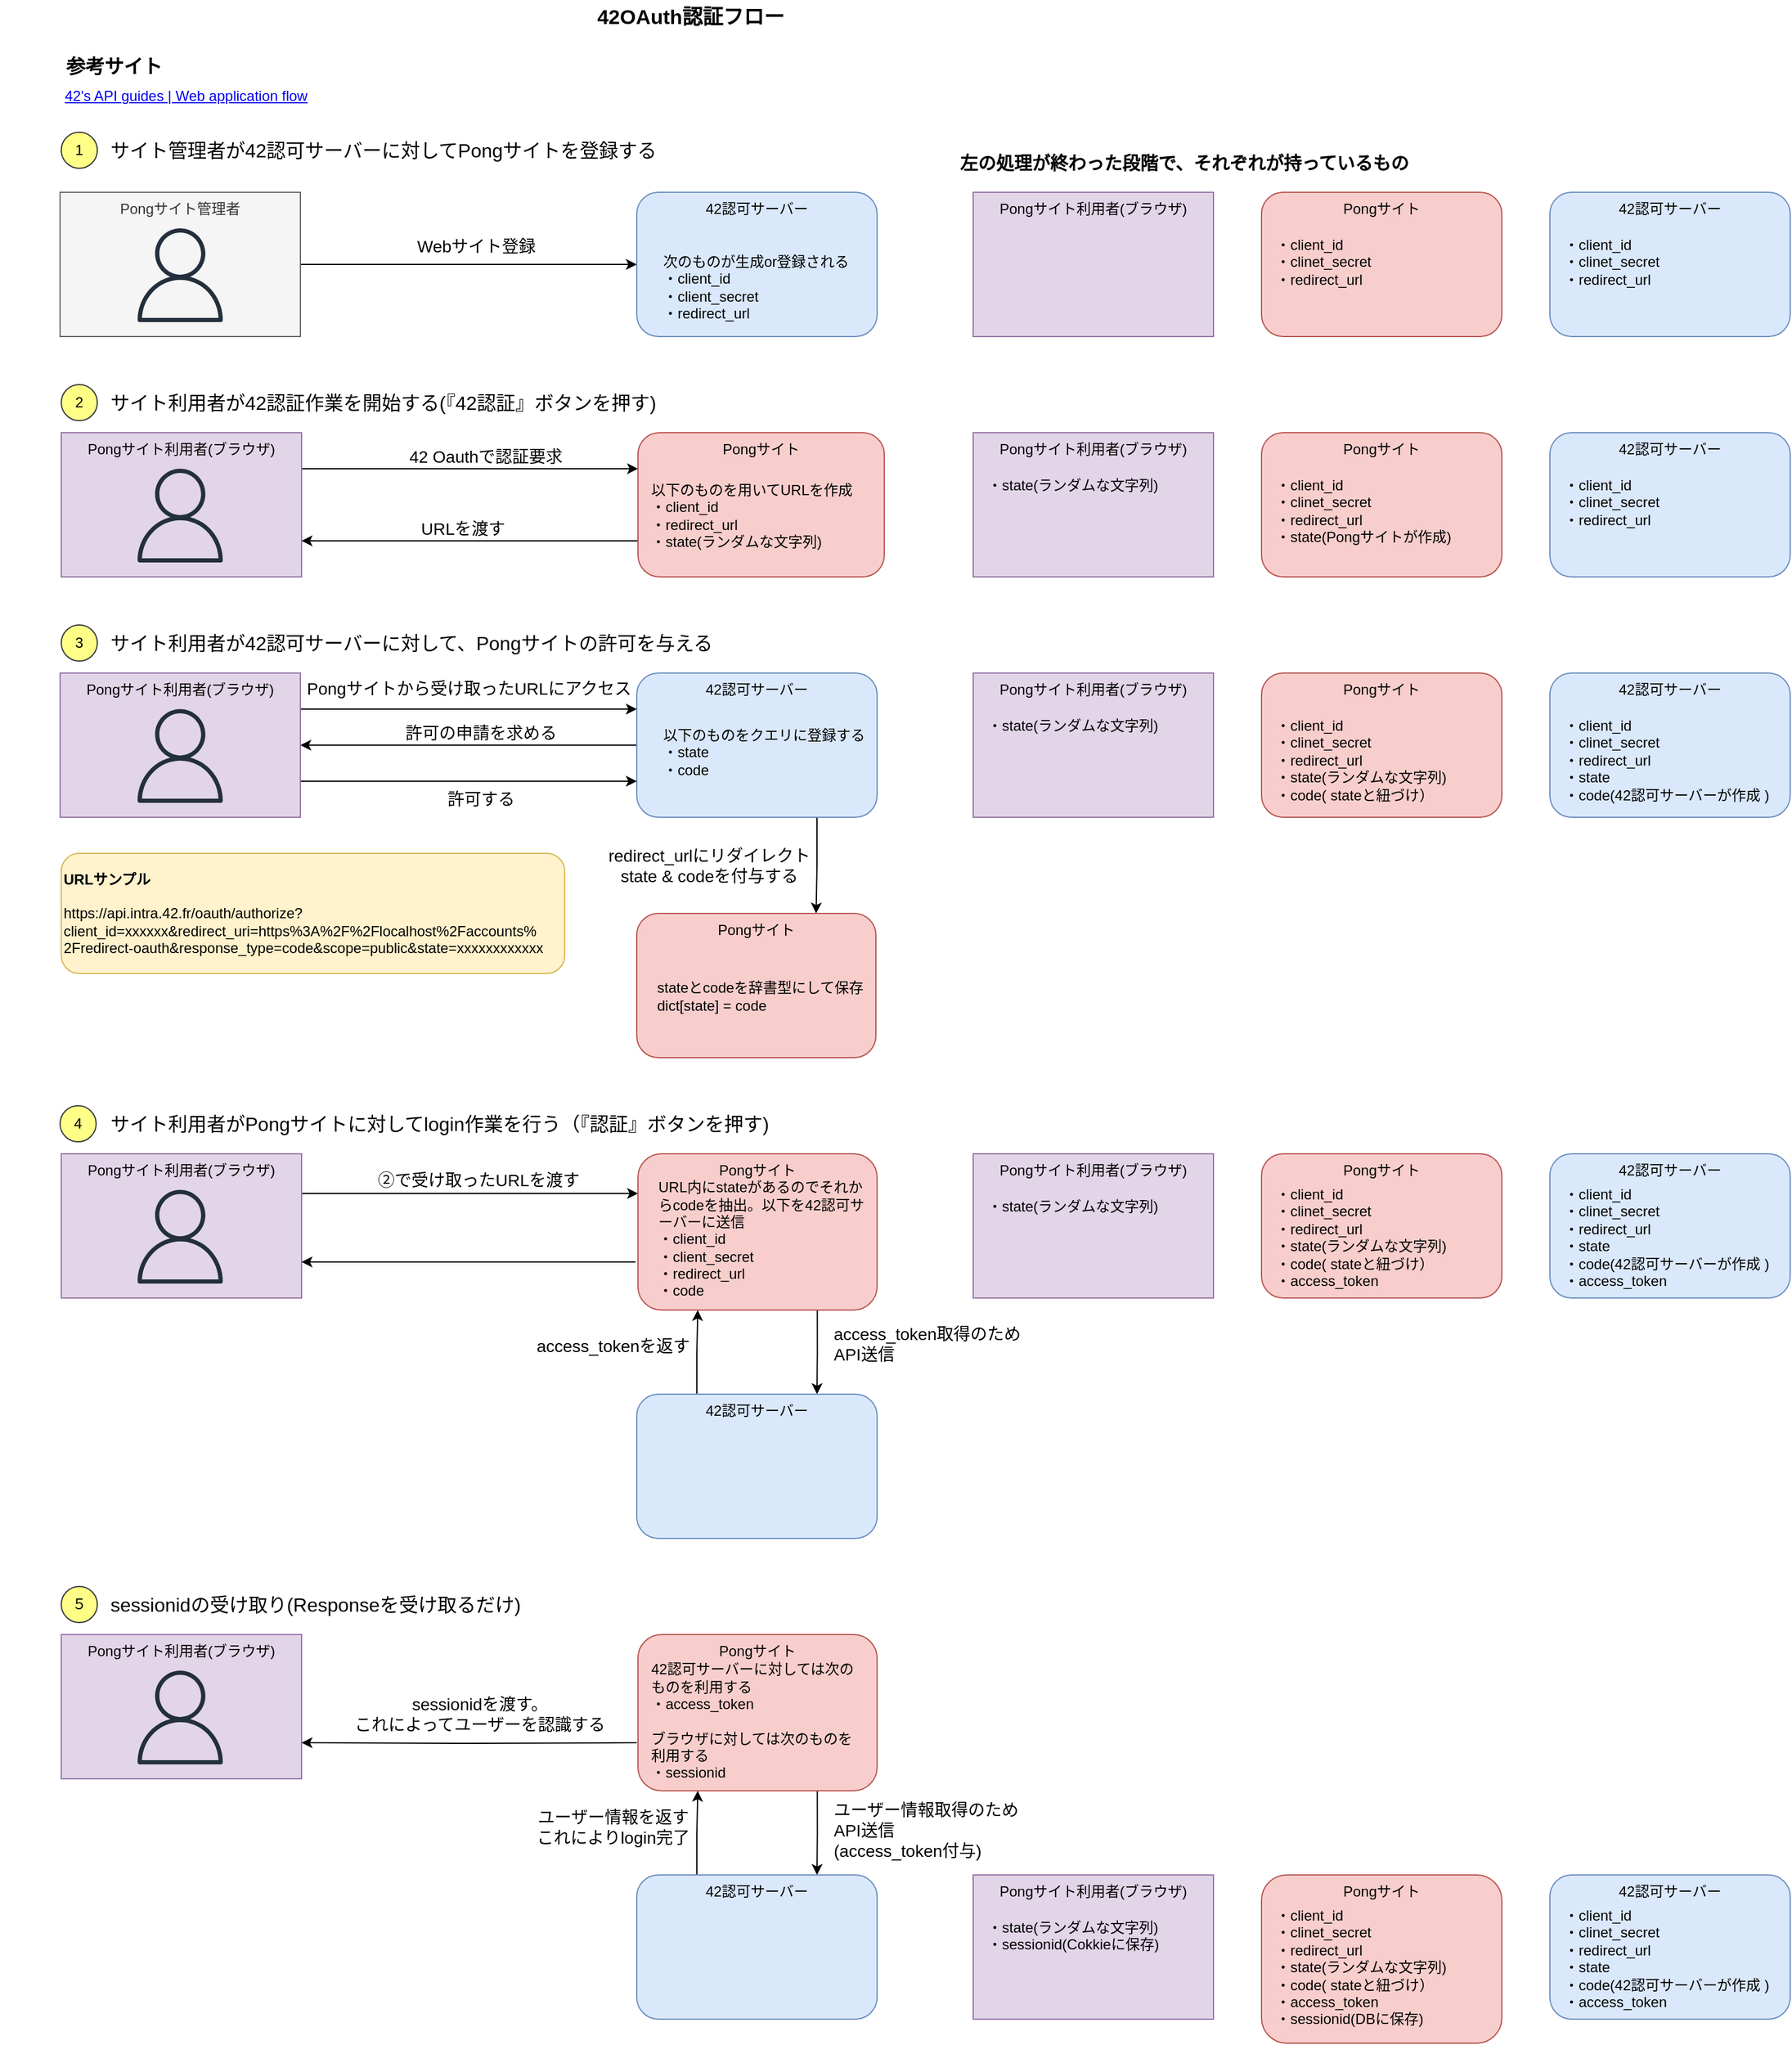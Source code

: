 <mxfile version="24.6.4" type="device">
  <diagram name="ページ1" id="BZ679HqHYN-f6N7kkafn">
    <mxGraphModel dx="1951" dy="2223" grid="1" gridSize="10" guides="1" tooltips="1" connect="1" arrows="1" fold="1" page="1" pageScale="1" pageWidth="827" pageHeight="1169" math="0" shadow="0">
      <root>
        <mxCell id="0" />
        <mxCell id="1" parent="0" />
        <mxCell id="viRia6CCxlvn38mifEN6-6" style="edgeStyle=orthogonalEdgeStyle;rounded=0;orthogonalLoop=1;jettySize=auto;html=1;exitX=1;exitY=0.5;exitDx=0;exitDy=0;entryX=0;entryY=0.5;entryDx=0;entryDy=0;" parent="1" source="viRia6CCxlvn38mifEN6-1" target="viRia6CCxlvn38mifEN6-4" edge="1">
          <mxGeometry relative="1" as="geometry" />
        </mxCell>
        <mxCell id="viRia6CCxlvn38mifEN6-7" value="Webサイト登録" style="edgeLabel;html=1;align=center;verticalAlign=middle;resizable=0;points=[];fontSize=14;" parent="viRia6CCxlvn38mifEN6-6" vertex="1" connectable="0">
          <mxGeometry x="0.237" y="3" relative="1" as="geometry">
            <mxPoint x="-27" y="-12" as="offset" />
          </mxGeometry>
        </mxCell>
        <mxCell id="viRia6CCxlvn38mifEN6-1" value="Pongサイト管理者" style="rounded=0;whiteSpace=wrap;html=1;fillColor=#f5f5f5;fontColor=#333333;strokeColor=#666666;verticalAlign=top;" parent="1" vertex="1">
          <mxGeometry x="80" y="80" width="200" height="120" as="geometry" />
        </mxCell>
        <mxCell id="viRia6CCxlvn38mifEN6-2" value="" style="sketch=0;outlineConnect=0;fontColor=#232F3E;gradientColor=none;fillColor=#232F3D;strokeColor=none;dashed=0;verticalLabelPosition=bottom;verticalAlign=top;align=center;html=1;fontSize=12;fontStyle=0;aspect=fixed;pointerEvents=1;shape=mxgraph.aws4.user;" parent="1" vertex="1">
          <mxGeometry x="141" y="110" width="78" height="78" as="geometry" />
        </mxCell>
        <mxCell id="viRia6CCxlvn38mifEN6-4" value="42認可サーバー&lt;div&gt;&lt;br/&gt;&lt;/div&gt;" style="rounded=1;whiteSpace=wrap;html=1;verticalAlign=top;fillColor=#dae8fc;strokeColor=#6c8ebf;" parent="1" vertex="1">
          <mxGeometry x="560" y="80" width="200" height="120" as="geometry" />
        </mxCell>
        <mxCell id="viRia6CCxlvn38mifEN6-15" style="edgeStyle=orthogonalEdgeStyle;rounded=0;orthogonalLoop=1;jettySize=auto;html=1;exitX=1;exitY=0.25;exitDx=0;exitDy=0;entryX=0;entryY=0.25;entryDx=0;entryDy=0;" parent="1" source="viRia6CCxlvn38mifEN6-11" target="viRia6CCxlvn38mifEN6-13" edge="1">
          <mxGeometry relative="1" as="geometry" />
        </mxCell>
        <mxCell id="viRia6CCxlvn38mifEN6-16" value="42 Oauthで認証要求" style="edgeLabel;html=1;align=center;verticalAlign=middle;resizable=0;points=[];fontSize=14;" parent="viRia6CCxlvn38mifEN6-15" vertex="1" connectable="0">
          <mxGeometry x="0.229" y="1" relative="1" as="geometry">
            <mxPoint x="-19" y="-9" as="offset" />
          </mxGeometry>
        </mxCell>
        <mxCell id="viRia6CCxlvn38mifEN6-11" value="Pongサイト利用者(ブラウザ)" style="rounded=0;whiteSpace=wrap;html=1;fillColor=#e1d5e7;strokeColor=#9673a6;verticalAlign=top;" parent="1" vertex="1">
          <mxGeometry x="81" y="280" width="200" height="120" as="geometry" />
        </mxCell>
        <mxCell id="viRia6CCxlvn38mifEN6-12" value="" style="sketch=0;outlineConnect=0;fontColor=#232F3E;gradientColor=none;fillColor=#232F3D;strokeColor=none;dashed=0;verticalLabelPosition=bottom;verticalAlign=top;align=center;html=1;fontSize=12;fontStyle=0;aspect=fixed;pointerEvents=1;shape=mxgraph.aws4.user;" parent="1" vertex="1">
          <mxGeometry x="141" y="310" width="78" height="78" as="geometry" />
        </mxCell>
        <mxCell id="viRia6CCxlvn38mifEN6-17" style="edgeStyle=orthogonalEdgeStyle;rounded=0;orthogonalLoop=1;jettySize=auto;html=1;exitX=0;exitY=0.75;exitDx=0;exitDy=0;entryX=1;entryY=0.75;entryDx=0;entryDy=0;" parent="1" source="viRia6CCxlvn38mifEN6-13" target="viRia6CCxlvn38mifEN6-11" edge="1">
          <mxGeometry relative="1" as="geometry">
            <mxPoint x="290" y="370" as="targetPoint" />
          </mxGeometry>
        </mxCell>
        <mxCell id="viRia6CCxlvn38mifEN6-18" value="URLを渡す" style="edgeLabel;html=1;align=center;verticalAlign=middle;resizable=0;points=[];fontSize=14;" parent="viRia6CCxlvn38mifEN6-17" vertex="1" connectable="0">
          <mxGeometry x="-0.277" y="2" relative="1" as="geometry">
            <mxPoint x="-45" y="-12" as="offset" />
          </mxGeometry>
        </mxCell>
        <mxCell id="viRia6CCxlvn38mifEN6-13" value="Pongサイト&lt;div&gt;&lt;br&gt;&lt;/div&gt;" style="rounded=1;whiteSpace=wrap;html=1;verticalAlign=top;fillColor=#f8cecc;strokeColor=#b85450;" parent="1" vertex="1">
          <mxGeometry x="561" y="280" width="205" height="120" as="geometry" />
        </mxCell>
        <mxCell id="viRia6CCxlvn38mifEN6-14" value="次のものが生成or登録される&#xa;・client_id&#xa;・client_secret&#xa;・redirect_url" style="rounded=0;align=left;fillColor=none;strokeColor=none;fontColor=default;whiteSpace=wrap;" parent="1" vertex="1">
          <mxGeometry x="580" y="120" width="180" height="78" as="geometry" />
        </mxCell>
        <mxCell id="viRia6CCxlvn38mifEN6-19" value="以下のものを用いてURLを作成&#xa;・client_id&#xa;・redirect_url&#xa;・state(ランダムな文字列)" style="rounded=0;align=left;fillColor=none;strokeColor=none;fontColor=default;whiteSpace=wrap;" parent="1" vertex="1">
          <mxGeometry x="570" y="310" width="180" height="78" as="geometry" />
        </mxCell>
        <mxCell id="viRia6CCxlvn38mifEN6-46" style="edgeStyle=orthogonalEdgeStyle;rounded=0;orthogonalLoop=1;jettySize=auto;html=1;exitX=0.75;exitY=1;exitDx=0;exitDy=0;entryX=0.75;entryY=0;entryDx=0;entryDy=0;" parent="1" source="viRia6CCxlvn38mifEN6-20" target="viRia6CCxlvn38mifEN6-44" edge="1">
          <mxGeometry relative="1" as="geometry" />
        </mxCell>
        <mxCell id="viRia6CCxlvn38mifEN6-48" value="&lt;span style=&quot;font-size: 14px;&quot;&gt;redirect_urlにリダイレクト&lt;/span&gt;&lt;br style=&quot;font-size: 14px;&quot;&gt;&lt;span style=&quot;font-size: 14px;&quot;&gt;state &amp;amp; codeを付与する&lt;/span&gt;" style="edgeLabel;html=1;align=center;verticalAlign=middle;resizable=0;points=[];" parent="viRia6CCxlvn38mifEN6-46" vertex="1" connectable="0">
          <mxGeometry x="-0.306" relative="1" as="geometry">
            <mxPoint x="-90" y="12" as="offset" />
          </mxGeometry>
        </mxCell>
        <mxCell id="DnaWuFVCDJVNjVm2aDjR-4" style="edgeStyle=orthogonalEdgeStyle;rounded=0;orthogonalLoop=1;jettySize=auto;html=1;exitX=0;exitY=0.5;exitDx=0;exitDy=0;entryX=1;entryY=0.5;entryDx=0;entryDy=0;" edge="1" parent="1" source="viRia6CCxlvn38mifEN6-20" target="viRia6CCxlvn38mifEN6-22">
          <mxGeometry relative="1" as="geometry" />
        </mxCell>
        <mxCell id="viRia6CCxlvn38mifEN6-20" value="42認可サーバー&lt;div&gt;&lt;br/&gt;&lt;/div&gt;" style="rounded=1;whiteSpace=wrap;html=1;verticalAlign=top;fillColor=#dae8fc;strokeColor=#6c8ebf;" parent="1" vertex="1">
          <mxGeometry x="560" y="480" width="200" height="120" as="geometry" />
        </mxCell>
        <mxCell id="viRia6CCxlvn38mifEN6-21" value="以下のものをクエリに登録する&#xa;・state&#xa;・code" style="rounded=0;align=left;fillColor=none;strokeColor=none;fontColor=default;whiteSpace=wrap;" parent="1" vertex="1">
          <mxGeometry x="580" y="507" width="180" height="78" as="geometry" />
        </mxCell>
        <mxCell id="viRia6CCxlvn38mifEN6-24" style="edgeStyle=orthogonalEdgeStyle;rounded=0;orthogonalLoop=1;jettySize=auto;html=1;exitX=1;exitY=0.25;exitDx=0;exitDy=0;entryX=0;entryY=0.25;entryDx=0;entryDy=0;" parent="1" source="viRia6CCxlvn38mifEN6-22" target="viRia6CCxlvn38mifEN6-20" edge="1">
          <mxGeometry relative="1" as="geometry" />
        </mxCell>
        <mxCell id="viRia6CCxlvn38mifEN6-29" value="Pongサイトから受け取ったURLにアクセス" style="edgeLabel;html=1;align=center;verticalAlign=middle;resizable=0;points=[];fontSize=14;" parent="viRia6CCxlvn38mifEN6-24" vertex="1" connectable="0">
          <mxGeometry x="0.143" y="3" relative="1" as="geometry">
            <mxPoint x="-20" y="-14" as="offset" />
          </mxGeometry>
        </mxCell>
        <mxCell id="DnaWuFVCDJVNjVm2aDjR-6" style="edgeStyle=orthogonalEdgeStyle;rounded=0;orthogonalLoop=1;jettySize=auto;html=1;exitX=1;exitY=0.75;exitDx=0;exitDy=0;entryX=0;entryY=0.75;entryDx=0;entryDy=0;" edge="1" parent="1" source="viRia6CCxlvn38mifEN6-22" target="viRia6CCxlvn38mifEN6-20">
          <mxGeometry relative="1" as="geometry" />
        </mxCell>
        <mxCell id="viRia6CCxlvn38mifEN6-22" value="Pongサイト利用者(ブラウザ)" style="rounded=0;whiteSpace=wrap;html=1;fillColor=#e1d5e7;strokeColor=#9673a6;verticalAlign=top;" parent="1" vertex="1">
          <mxGeometry x="80" y="480" width="200" height="120" as="geometry" />
        </mxCell>
        <mxCell id="viRia6CCxlvn38mifEN6-23" value="" style="sketch=0;outlineConnect=0;fontColor=#232F3E;gradientColor=none;fillColor=#232F3D;strokeColor=none;dashed=0;verticalLabelPosition=bottom;verticalAlign=top;align=center;html=1;fontSize=12;fontStyle=0;aspect=fixed;pointerEvents=1;shape=mxgraph.aws4.user;" parent="1" vertex="1">
          <mxGeometry x="141" y="510" width="78" height="78" as="geometry" />
        </mxCell>
        <mxCell id="viRia6CCxlvn38mifEN6-30" style="edgeStyle=elbowEdgeStyle;rounded=0;orthogonalLoop=1;jettySize=auto;html=1;exitX=1;exitY=0.25;exitDx=0;exitDy=0;entryX=0;entryY=0.25;entryDx=0;entryDy=0;elbow=vertical;" parent="1" source="viRia6CCxlvn38mifEN6-32" target="viRia6CCxlvn38mifEN6-36" edge="1">
          <mxGeometry relative="1" as="geometry">
            <Array as="points">
              <mxPoint x="440" y="913" />
            </Array>
          </mxGeometry>
        </mxCell>
        <mxCell id="viRia6CCxlvn38mifEN6-31" value="②で受け取ったURLを渡す" style="edgeLabel;html=1;align=center;verticalAlign=middle;resizable=0;points=[];fontSize=14;" parent="viRia6CCxlvn38mifEN6-30" vertex="1" connectable="0">
          <mxGeometry x="0.229" y="1" relative="1" as="geometry">
            <mxPoint x="-24" y="-10" as="offset" />
          </mxGeometry>
        </mxCell>
        <mxCell id="viRia6CCxlvn38mifEN6-32" value="Pongサイト利用者(ブラウザ)" style="rounded=0;whiteSpace=wrap;html=1;fillColor=#e1d5e7;strokeColor=#9673a6;verticalAlign=top;" parent="1" vertex="1">
          <mxGeometry x="81" y="880" width="200" height="120" as="geometry" />
        </mxCell>
        <mxCell id="viRia6CCxlvn38mifEN6-33" value="" style="sketch=0;outlineConnect=0;fontColor=#232F3E;gradientColor=none;fillColor=#232F3D;strokeColor=none;dashed=0;verticalLabelPosition=bottom;verticalAlign=top;align=center;html=1;fontSize=12;fontStyle=0;aspect=fixed;pointerEvents=1;shape=mxgraph.aws4.user;" parent="1" vertex="1">
          <mxGeometry x="141" y="910" width="78" height="78" as="geometry" />
        </mxCell>
        <mxCell id="viRia6CCxlvn38mifEN6-34" style="edgeStyle=orthogonalEdgeStyle;rounded=0;orthogonalLoop=1;jettySize=auto;html=1;exitX=-0.01;exitY=0.692;exitDx=0;exitDy=0;entryX=1;entryY=0.75;entryDx=0;entryDy=0;exitPerimeter=0;" parent="1" source="viRia6CCxlvn38mifEN6-36" target="viRia6CCxlvn38mifEN6-32" edge="1">
          <mxGeometry relative="1" as="geometry">
            <mxPoint x="290" y="970" as="targetPoint" />
          </mxGeometry>
        </mxCell>
        <mxCell id="viRia6CCxlvn38mifEN6-41" style="edgeStyle=orthogonalEdgeStyle;rounded=0;orthogonalLoop=1;jettySize=auto;html=1;exitX=0.75;exitY=1;exitDx=0;exitDy=0;entryX=0.75;entryY=0;entryDx=0;entryDy=0;align=right;" parent="1" source="viRia6CCxlvn38mifEN6-36" target="viRia6CCxlvn38mifEN6-38" edge="1">
          <mxGeometry relative="1" as="geometry" />
        </mxCell>
        <mxCell id="viRia6CCxlvn38mifEN6-55" value="access_token取得のため&lt;br&gt;API送信" style="edgeLabel;html=1;align=left;verticalAlign=middle;resizable=0;points=[];fontSize=14;" parent="viRia6CCxlvn38mifEN6-41" vertex="1" connectable="0">
          <mxGeometry x="-0.004" y="-2" relative="1" as="geometry">
            <mxPoint x="12" y="-5" as="offset" />
          </mxGeometry>
        </mxCell>
        <mxCell id="viRia6CCxlvn38mifEN6-36" value="Pongサイト&lt;div&gt;&lt;br&gt;&lt;/div&gt;" style="rounded=1;whiteSpace=wrap;html=1;verticalAlign=top;fillColor=#f8cecc;strokeColor=#b85450;" parent="1" vertex="1">
          <mxGeometry x="561" y="880" width="199" height="130" as="geometry" />
        </mxCell>
        <mxCell id="viRia6CCxlvn38mifEN6-37" value="URL内にstateがあるのでそれからcodeを抽出。以下を42認可サーバーに送信&#xa;・client_id&#xa;・client_secret&#xa;・redirect_url&#xa;・code" style="rounded=0;align=left;fillColor=none;strokeColor=none;fontColor=default;whiteSpace=wrap;" parent="1" vertex="1">
          <mxGeometry x="576" y="912" width="180" height="78" as="geometry" />
        </mxCell>
        <mxCell id="viRia6CCxlvn38mifEN6-42" style="edgeStyle=orthogonalEdgeStyle;rounded=0;orthogonalLoop=1;jettySize=auto;html=1;exitX=0.25;exitY=0;exitDx=0;exitDy=0;entryX=0.25;entryY=1;entryDx=0;entryDy=0;" parent="1" source="viRia6CCxlvn38mifEN6-38" target="viRia6CCxlvn38mifEN6-36" edge="1">
          <mxGeometry relative="1" as="geometry" />
        </mxCell>
        <mxCell id="viRia6CCxlvn38mifEN6-38" value="42認可サーバー&lt;div&gt;&lt;br/&gt;&lt;/div&gt;" style="rounded=1;whiteSpace=wrap;html=1;verticalAlign=top;fillColor=#dae8fc;strokeColor=#6c8ebf;" parent="1" vertex="1">
          <mxGeometry x="560" y="1080" width="200" height="120" as="geometry" />
        </mxCell>
        <mxCell id="viRia6CCxlvn38mifEN6-44" value="Pongサイト&lt;div&gt;&lt;br&gt;&lt;/div&gt;" style="rounded=1;whiteSpace=wrap;html=1;verticalAlign=top;fillColor=#f8cecc;strokeColor=#b85450;" parent="1" vertex="1">
          <mxGeometry x="560" y="680" width="199" height="120" as="geometry" />
        </mxCell>
        <mxCell id="viRia6CCxlvn38mifEN6-45" value="stateとcodeを辞書型にして保存&#xa;dict[state] = code" style="rounded=0;align=left;fillColor=none;strokeColor=none;fontColor=default;whiteSpace=wrap;" parent="1" vertex="1">
          <mxGeometry x="575" y="710" width="180" height="78" as="geometry" />
        </mxCell>
        <mxCell id="viRia6CCxlvn38mifEN6-49" value="1" style="ellipse;whiteSpace=wrap;html=1;fillColor=#ffff88;strokeColor=#36393d;" parent="1" vertex="1">
          <mxGeometry x="81" y="30" width="30" height="30" as="geometry" />
        </mxCell>
        <mxCell id="viRia6CCxlvn38mifEN6-50" value="2" style="ellipse;whiteSpace=wrap;html=1;fillColor=#ffff88;strokeColor=#36393d;" parent="1" vertex="1">
          <mxGeometry x="81" y="240" width="30" height="30" as="geometry" />
        </mxCell>
        <mxCell id="viRia6CCxlvn38mifEN6-51" value="3" style="ellipse;whiteSpace=wrap;html=1;fillColor=#ffff88;strokeColor=#36393d;" parent="1" vertex="1">
          <mxGeometry x="81" y="440" width="30" height="30" as="geometry" />
        </mxCell>
        <mxCell id="viRia6CCxlvn38mifEN6-54" value="&lt;span style=&quot;font-size: 14px;&quot;&gt;access_tokenを返す&lt;/span&gt;" style="edgeLabel;html=1;align=center;verticalAlign=middle;resizable=0;points=[];" parent="1" vertex="1" connectable="0">
          <mxGeometry x="540" y="1040" as="geometry" />
        </mxCell>
        <mxCell id="viRia6CCxlvn38mifEN6-56" value="4" style="ellipse;whiteSpace=wrap;html=1;fillColor=#ffff88;strokeColor=#36393d;" parent="1" vertex="1">
          <mxGeometry x="80" y="840" width="30" height="30" as="geometry" />
        </mxCell>
        <mxCell id="viRia6CCxlvn38mifEN6-62" value="Pongサイト利用者(ブラウザ)" style="rounded=0;whiteSpace=wrap;html=1;fillColor=#e1d5e7;strokeColor=#9673a6;verticalAlign=top;" parent="1" vertex="1">
          <mxGeometry x="81" y="1280" width="200" height="120" as="geometry" />
        </mxCell>
        <mxCell id="viRia6CCxlvn38mifEN6-63" value="" style="sketch=0;outlineConnect=0;fontColor=#232F3E;gradientColor=none;fillColor=#232F3D;strokeColor=none;dashed=0;verticalLabelPosition=bottom;verticalAlign=top;align=center;html=1;fontSize=12;fontStyle=0;aspect=fixed;pointerEvents=1;shape=mxgraph.aws4.user;" parent="1" vertex="1">
          <mxGeometry x="141" y="1310" width="78" height="78" as="geometry" />
        </mxCell>
        <mxCell id="viRia6CCxlvn38mifEN6-64" style="edgeStyle=orthogonalEdgeStyle;rounded=0;orthogonalLoop=1;jettySize=auto;html=1;entryX=1;entryY=0.75;entryDx=0;entryDy=0;" parent="1" target="viRia6CCxlvn38mifEN6-62" edge="1">
          <mxGeometry relative="1" as="geometry">
            <mxPoint x="290" y="1370" as="targetPoint" />
            <mxPoint x="560" y="1370" as="sourcePoint" />
          </mxGeometry>
        </mxCell>
        <mxCell id="viRia6CCxlvn38mifEN6-74" value="sessionidを渡す。&lt;br&gt;これによってユーザーを認識する" style="edgeLabel;html=1;align=center;verticalAlign=middle;resizable=0;points=[];fontSize=14;" parent="viRia6CCxlvn38mifEN6-64" vertex="1" connectable="0">
          <mxGeometry x="-0.429" y="-1" relative="1" as="geometry">
            <mxPoint x="-51" y="-24" as="offset" />
          </mxGeometry>
        </mxCell>
        <mxCell id="viRia6CCxlvn38mifEN6-65" style="edgeStyle=orthogonalEdgeStyle;rounded=0;orthogonalLoop=1;jettySize=auto;html=1;exitX=0.75;exitY=1;exitDx=0;exitDy=0;entryX=0.75;entryY=0;entryDx=0;entryDy=0;" parent="1" source="viRia6CCxlvn38mifEN6-67" target="viRia6CCxlvn38mifEN6-70" edge="1">
          <mxGeometry relative="1" as="geometry" />
        </mxCell>
        <mxCell id="viRia6CCxlvn38mifEN6-66" value="ユーザー情報取得のため&lt;br&gt;API送信&lt;br&gt;(access_token付与)" style="edgeLabel;html=1;align=left;verticalAlign=middle;resizable=0;points=[];fontSize=14;" parent="viRia6CCxlvn38mifEN6-65" vertex="1" connectable="0">
          <mxGeometry x="-0.004" y="-2" relative="1" as="geometry">
            <mxPoint x="12" as="offset" />
          </mxGeometry>
        </mxCell>
        <mxCell id="viRia6CCxlvn38mifEN6-67" value="Pongサイト&lt;div&gt;&lt;br&gt;&lt;br&gt;&lt;/div&gt;" style="rounded=1;whiteSpace=wrap;html=1;verticalAlign=top;fillColor=#f8cecc;strokeColor=#b85450;" parent="1" vertex="1">
          <mxGeometry x="561" y="1280" width="199" height="130" as="geometry" />
        </mxCell>
        <mxCell id="viRia6CCxlvn38mifEN6-69" style="edgeStyle=orthogonalEdgeStyle;rounded=0;orthogonalLoop=1;jettySize=auto;html=1;exitX=0.25;exitY=0;exitDx=0;exitDy=0;entryX=0.25;entryY=1;entryDx=0;entryDy=0;" parent="1" source="viRia6CCxlvn38mifEN6-70" target="viRia6CCxlvn38mifEN6-67" edge="1">
          <mxGeometry relative="1" as="geometry" />
        </mxCell>
        <mxCell id="viRia6CCxlvn38mifEN6-70" value="42認可サーバー&lt;div&gt;&lt;br/&gt;&lt;/div&gt;" style="rounded=1;whiteSpace=wrap;html=1;verticalAlign=top;fillColor=#dae8fc;strokeColor=#6c8ebf;" parent="1" vertex="1">
          <mxGeometry x="560" y="1480" width="200" height="120" as="geometry" />
        </mxCell>
        <mxCell id="viRia6CCxlvn38mifEN6-71" value="&lt;span style=&quot;font-size: 14px;&quot;&gt;ユーザー情報を返す&lt;br&gt;これによりlogin完了&lt;/span&gt;" style="edgeLabel;html=1;align=center;verticalAlign=middle;resizable=0;points=[];" parent="1" vertex="1" connectable="0">
          <mxGeometry x="540" y="1440" as="geometry" />
        </mxCell>
        <mxCell id="viRia6CCxlvn38mifEN6-72" value="５" style="ellipse;whiteSpace=wrap;html=1;fillColor=#ffff88;strokeColor=#36393d;" parent="1" vertex="1">
          <mxGeometry x="81" y="1240" width="30" height="30" as="geometry" />
        </mxCell>
        <mxCell id="viRia6CCxlvn38mifEN6-73" value="42認可サーバーに対しては次のものを利用する&#xa;・access_token&#xa;&#xa;ブラウザに対しては次のものを利用する&#xa;・sessionid" style="rounded=0;align=left;fillColor=none;strokeColor=none;fontColor=default;whiteSpace=wrap;" parent="1" vertex="1">
          <mxGeometry x="569.5" y="1313" width="180" height="78" as="geometry" />
        </mxCell>
        <mxCell id="DnaWuFVCDJVNjVm2aDjR-1" value="サイト管理者が42認可サーバーに対してPongサイトを登録する" style="text;html=1;align=left;verticalAlign=middle;whiteSpace=wrap;rounded=0;fontSize=16;" vertex="1" parent="1">
          <mxGeometry x="120" y="30" width="730" height="30" as="geometry" />
        </mxCell>
        <mxCell id="DnaWuFVCDJVNjVm2aDjR-2" value="サイト利用者が42認証作業を開始する(『42認証』ボタンを押す)" style="text;html=1;align=left;verticalAlign=middle;whiteSpace=wrap;rounded=0;fontSize=16;" vertex="1" parent="1">
          <mxGeometry x="120" y="240" width="730" height="30" as="geometry" />
        </mxCell>
        <mxCell id="DnaWuFVCDJVNjVm2aDjR-3" value="サイト利用者が42認可サーバーに対して、Pongサイトの許可を与える" style="text;html=1;align=left;verticalAlign=middle;whiteSpace=wrap;rounded=0;fontSize=16;" vertex="1" parent="1">
          <mxGeometry x="120" y="440" width="730" height="30" as="geometry" />
        </mxCell>
        <mxCell id="DnaWuFVCDJVNjVm2aDjR-5" value="許可の申請を求める" style="edgeLabel;html=1;align=center;verticalAlign=middle;resizable=0;points=[];fontSize=14;" vertex="1" connectable="0" parent="1">
          <mxGeometry x="430" y="530" as="geometry" />
        </mxCell>
        <mxCell id="DnaWuFVCDJVNjVm2aDjR-7" value="許可する" style="edgeLabel;html=1;align=center;verticalAlign=middle;resizable=0;points=[];fontSize=14;" vertex="1" connectable="0" parent="1">
          <mxGeometry x="430" y="585" as="geometry" />
        </mxCell>
        <mxCell id="DnaWuFVCDJVNjVm2aDjR-8" value="サイト利用者がPongサイトに対してlogin作業を行う（『認証』ボタンを押す)" style="text;html=1;align=left;verticalAlign=middle;whiteSpace=wrap;rounded=0;fontSize=16;" vertex="1" parent="1">
          <mxGeometry x="120" y="840" width="730" height="30" as="geometry" />
        </mxCell>
        <mxCell id="DnaWuFVCDJVNjVm2aDjR-9" value="Pongサイト利用者(ブラウザ)" style="rounded=0;whiteSpace=wrap;html=1;fillColor=#e1d5e7;strokeColor=#9673a6;verticalAlign=top;" vertex="1" parent="1">
          <mxGeometry x="840" y="280" width="200" height="120" as="geometry" />
        </mxCell>
        <mxCell id="DnaWuFVCDJVNjVm2aDjR-11" value="Pongサイト&lt;div&gt;&lt;br&gt;&lt;/div&gt;" style="rounded=1;whiteSpace=wrap;html=1;verticalAlign=top;fillColor=#f8cecc;strokeColor=#b85450;" vertex="1" parent="1">
          <mxGeometry x="1080" y="280" width="200" height="120" as="geometry" />
        </mxCell>
        <mxCell id="DnaWuFVCDJVNjVm2aDjR-12" value="42認可サーバー&lt;div&gt;&lt;br/&gt;&lt;/div&gt;" style="rounded=1;whiteSpace=wrap;html=1;verticalAlign=top;fillColor=#dae8fc;strokeColor=#6c8ebf;" vertex="1" parent="1">
          <mxGeometry x="1320" y="280" width="200" height="120" as="geometry" />
        </mxCell>
        <mxCell id="DnaWuFVCDJVNjVm2aDjR-13" value="・state(ランダムな文字列)&#xa;" style="rounded=0;align=left;fillColor=none;strokeColor=none;fontColor=default;whiteSpace=wrap;verticalAlign=top;" vertex="1" parent="1">
          <mxGeometry x="850" y="310" width="180" height="78" as="geometry" />
        </mxCell>
        <mxCell id="DnaWuFVCDJVNjVm2aDjR-14" value="・client_id&#xa;・clinet_secret&#xa;・redirect_url&#xa;・state(Pongサイトが作成)&#xa;" style="rounded=0;align=left;fillColor=none;strokeColor=none;fontColor=default;whiteSpace=wrap;verticalAlign=top;" vertex="1" parent="1">
          <mxGeometry x="1090" y="310" width="180" height="78" as="geometry" />
        </mxCell>
        <mxCell id="DnaWuFVCDJVNjVm2aDjR-15" value="・client_id&#xa;・clinet_secret&#xa;・redirect_url&#xa;" style="rounded=0;align=left;fillColor=none;strokeColor=none;fontColor=default;whiteSpace=wrap;verticalAlign=top;" vertex="1" parent="1">
          <mxGeometry x="1330" y="310" width="180" height="78" as="geometry" />
        </mxCell>
        <mxCell id="DnaWuFVCDJVNjVm2aDjR-16" value="Pongサイト利用者(ブラウザ)" style="rounded=0;whiteSpace=wrap;html=1;fillColor=#e1d5e7;strokeColor=#9673a6;verticalAlign=top;" vertex="1" parent="1">
          <mxGeometry x="840" y="480" width="200" height="120" as="geometry" />
        </mxCell>
        <mxCell id="DnaWuFVCDJVNjVm2aDjR-17" value="Pongサイト&lt;div&gt;&lt;br&gt;&lt;/div&gt;" style="rounded=1;whiteSpace=wrap;html=1;verticalAlign=top;fillColor=#f8cecc;strokeColor=#b85450;" vertex="1" parent="1">
          <mxGeometry x="1080" y="480" width="200" height="120" as="geometry" />
        </mxCell>
        <mxCell id="DnaWuFVCDJVNjVm2aDjR-18" value="42認可サーバー&lt;div&gt;&lt;br/&gt;&lt;/div&gt;" style="rounded=1;whiteSpace=wrap;html=1;verticalAlign=top;fillColor=#dae8fc;strokeColor=#6c8ebf;" vertex="1" parent="1">
          <mxGeometry x="1320" y="480" width="200" height="120" as="geometry" />
        </mxCell>
        <mxCell id="DnaWuFVCDJVNjVm2aDjR-19" value="・state(ランダムな文字列)&#xa;" style="rounded=0;align=left;fillColor=none;strokeColor=none;fontColor=default;whiteSpace=wrap;verticalAlign=top;" vertex="1" parent="1">
          <mxGeometry x="850" y="510" width="180" height="78" as="geometry" />
        </mxCell>
        <mxCell id="DnaWuFVCDJVNjVm2aDjR-20" value="・client_id&#xa;・clinet_secret&#xa;・redirect_url&#xa;・state(ランダムな文字列)&#xa;・code( stateと紐づけ）" style="rounded=0;align=left;fillColor=none;strokeColor=none;fontColor=default;whiteSpace=wrap;verticalAlign=top;" vertex="1" parent="1">
          <mxGeometry x="1090" y="510" width="180" height="78" as="geometry" />
        </mxCell>
        <mxCell id="DnaWuFVCDJVNjVm2aDjR-21" value="・client_id&#xa;・clinet_secret&#xa;・redirect_url&#xa;・state&#xa;・code(42認可サーバーが作成 )" style="rounded=0;align=left;fillColor=none;strokeColor=none;fontColor=default;whiteSpace=wrap;verticalAlign=top;" vertex="1" parent="1">
          <mxGeometry x="1330" y="510" width="180" height="78" as="geometry" />
        </mxCell>
        <mxCell id="DnaWuFVCDJVNjVm2aDjR-22" value="Pongサイト利用者(ブラウザ)" style="rounded=0;whiteSpace=wrap;html=1;fillColor=#e1d5e7;strokeColor=#9673a6;verticalAlign=top;" vertex="1" parent="1">
          <mxGeometry x="840" y="880" width="200" height="120" as="geometry" />
        </mxCell>
        <mxCell id="DnaWuFVCDJVNjVm2aDjR-23" value="Pongサイト&lt;div&gt;&lt;br&gt;&lt;/div&gt;" style="rounded=1;whiteSpace=wrap;html=1;verticalAlign=top;fillColor=#f8cecc;strokeColor=#b85450;" vertex="1" parent="1">
          <mxGeometry x="1080" y="880" width="200" height="120" as="geometry" />
        </mxCell>
        <mxCell id="DnaWuFVCDJVNjVm2aDjR-24" value="42認可サーバー&lt;div&gt;&lt;br/&gt;&lt;/div&gt;" style="rounded=1;whiteSpace=wrap;html=1;verticalAlign=top;fillColor=#dae8fc;strokeColor=#6c8ebf;" vertex="1" parent="1">
          <mxGeometry x="1320" y="880" width="200" height="120" as="geometry" />
        </mxCell>
        <mxCell id="DnaWuFVCDJVNjVm2aDjR-25" value="・state(ランダムな文字列)&#xa;" style="rounded=0;align=left;fillColor=none;strokeColor=none;fontColor=default;whiteSpace=wrap;verticalAlign=top;" vertex="1" parent="1">
          <mxGeometry x="850" y="910" width="180" height="78" as="geometry" />
        </mxCell>
        <mxCell id="DnaWuFVCDJVNjVm2aDjR-26" value="・client_id&#xa;・clinet_secret&#xa;・redirect_url&#xa;・state(ランダムな文字列)&#xa;・code( stateと紐づけ）&#xa;・access_token" style="rounded=0;align=left;fillColor=none;strokeColor=none;fontColor=default;whiteSpace=wrap;verticalAlign=top;" vertex="1" parent="1">
          <mxGeometry x="1090" y="900" width="180" height="78" as="geometry" />
        </mxCell>
        <mxCell id="DnaWuFVCDJVNjVm2aDjR-27" value="・client_id&#xa;・clinet_secret&#xa;・redirect_url&#xa;・state&#xa;・code(42認可サーバーが作成 )&#xa;・access_token" style="rounded=0;align=left;fillColor=none;strokeColor=none;fontColor=default;whiteSpace=wrap;verticalAlign=top;" vertex="1" parent="1">
          <mxGeometry x="1330" y="900" width="180" height="90" as="geometry" />
        </mxCell>
        <mxCell id="DnaWuFVCDJVNjVm2aDjR-28" value="左の処理が終わった段階で、それぞれが持っているもの" style="text;html=1;align=left;verticalAlign=middle;whiteSpace=wrap;rounded=0;fontSize=15;fontStyle=1" vertex="1" parent="1">
          <mxGeometry x="827" y="40" width="420" height="30" as="geometry" />
        </mxCell>
        <mxCell id="DnaWuFVCDJVNjVm2aDjR-29" value="Pongサイト利用者(ブラウザ)" style="rounded=0;whiteSpace=wrap;html=1;fillColor=#e1d5e7;strokeColor=#9673a6;verticalAlign=top;" vertex="1" parent="1">
          <mxGeometry x="840" y="80" width="200" height="120" as="geometry" />
        </mxCell>
        <mxCell id="DnaWuFVCDJVNjVm2aDjR-30" value="Pongサイト&lt;div&gt;&lt;br&gt;&lt;/div&gt;" style="rounded=1;whiteSpace=wrap;html=1;verticalAlign=top;fillColor=#f8cecc;strokeColor=#b85450;" vertex="1" parent="1">
          <mxGeometry x="1080" y="80" width="200" height="120" as="geometry" />
        </mxCell>
        <mxCell id="DnaWuFVCDJVNjVm2aDjR-31" value="42認可サーバー&lt;div&gt;&lt;br/&gt;&lt;/div&gt;" style="rounded=1;whiteSpace=wrap;html=1;verticalAlign=top;fillColor=#dae8fc;strokeColor=#6c8ebf;" vertex="1" parent="1">
          <mxGeometry x="1320" y="80" width="200" height="120" as="geometry" />
        </mxCell>
        <mxCell id="DnaWuFVCDJVNjVm2aDjR-32" value="&#xa;" style="rounded=0;align=left;fillColor=none;strokeColor=none;fontColor=default;whiteSpace=wrap;verticalAlign=top;" vertex="1" parent="1">
          <mxGeometry x="850" y="110" width="180" height="78" as="geometry" />
        </mxCell>
        <mxCell id="DnaWuFVCDJVNjVm2aDjR-33" value="・client_id&#xa;・clinet_secret&#xa;・redirect_url&#xa;" style="rounded=0;align=left;fillColor=none;strokeColor=none;fontColor=default;whiteSpace=wrap;verticalAlign=top;" vertex="1" parent="1">
          <mxGeometry x="1090" y="110" width="180" height="78" as="geometry" />
        </mxCell>
        <mxCell id="DnaWuFVCDJVNjVm2aDjR-34" value="・client_id&#xa;・clinet_secret&#xa;・redirect_url&#xa;" style="rounded=0;align=left;fillColor=none;strokeColor=none;fontColor=default;whiteSpace=wrap;verticalAlign=top;" vertex="1" parent="1">
          <mxGeometry x="1330" y="110" width="180" height="78" as="geometry" />
        </mxCell>
        <mxCell id="DnaWuFVCDJVNjVm2aDjR-35" value="sessionidの受け取り(Responseを受け取るだけ)" style="text;html=1;align=left;verticalAlign=middle;whiteSpace=wrap;rounded=0;fontSize=16;" vertex="1" parent="1">
          <mxGeometry x="120" y="1240" width="730" height="30" as="geometry" />
        </mxCell>
        <mxCell id="DnaWuFVCDJVNjVm2aDjR-42" value="Pongサイト利用者(ブラウザ)" style="rounded=0;whiteSpace=wrap;html=1;fillColor=#e1d5e7;strokeColor=#9673a6;verticalAlign=top;" vertex="1" parent="1">
          <mxGeometry x="840" y="1480" width="200" height="120" as="geometry" />
        </mxCell>
        <mxCell id="DnaWuFVCDJVNjVm2aDjR-43" value="Pongサイト&lt;div&gt;&lt;br&gt;&lt;/div&gt;" style="rounded=1;whiteSpace=wrap;html=1;verticalAlign=top;fillColor=#f8cecc;strokeColor=#b85450;" vertex="1" parent="1">
          <mxGeometry x="1080" y="1480" width="200" height="140" as="geometry" />
        </mxCell>
        <mxCell id="DnaWuFVCDJVNjVm2aDjR-44" value="42認可サーバー&lt;div&gt;&lt;br/&gt;&lt;/div&gt;" style="rounded=1;whiteSpace=wrap;html=1;verticalAlign=top;fillColor=#dae8fc;strokeColor=#6c8ebf;" vertex="1" parent="1">
          <mxGeometry x="1320" y="1480" width="200" height="120" as="geometry" />
        </mxCell>
        <mxCell id="DnaWuFVCDJVNjVm2aDjR-45" value="・state(ランダムな文字列)&#xa;・sessionid(Cokkieに保存)" style="rounded=0;align=left;fillColor=none;strokeColor=none;fontColor=default;whiteSpace=wrap;verticalAlign=top;" vertex="1" parent="1">
          <mxGeometry x="850" y="1510" width="180" height="78" as="geometry" />
        </mxCell>
        <mxCell id="DnaWuFVCDJVNjVm2aDjR-46" value="・client_id&#xa;・clinet_secret&#xa;・redirect_url&#xa;・state(ランダムな文字列)&#xa;・code( stateと紐づけ）&#xa;・access_token&#xa;・sessionid(DBに保存)" style="rounded=0;align=left;fillColor=none;strokeColor=none;fontColor=default;whiteSpace=wrap;verticalAlign=top;" vertex="1" parent="1">
          <mxGeometry x="1090" y="1500" width="180" height="78" as="geometry" />
        </mxCell>
        <mxCell id="DnaWuFVCDJVNjVm2aDjR-47" value="・client_id&#xa;・clinet_secret&#xa;・redirect_url&#xa;・state&#xa;・code(42認可サーバーが作成 )&#xa;・access_token" style="rounded=0;align=left;fillColor=none;strokeColor=none;fontColor=default;whiteSpace=wrap;verticalAlign=top;" vertex="1" parent="1">
          <mxGeometry x="1330" y="1500" width="180" height="90" as="geometry" />
        </mxCell>
        <mxCell id="DnaWuFVCDJVNjVm2aDjR-48" value="&lt;b&gt;URLサンプル&lt;br&gt;&lt;/b&gt;&lt;br&gt;https://api.intra.42.fr/oauth/authorize?client_id=xxxxxx&amp;amp;redirect_uri=https%3A%2F%2Flocalhost%2Faccounts%&lt;br&gt;2Fredirect-oauth&amp;amp;response_type=code&amp;amp;scope=public&amp;amp;state=xxxxxxxxxxxx" style="rounded=1;whiteSpace=wrap;html=1;align=left;fillColor=#fff2cc;strokeColor=#d6b656;" vertex="1" parent="1">
          <mxGeometry x="81" y="630" width="419" height="100" as="geometry" />
        </mxCell>
        <UserObject label="&lt;a href=&quot;https://api.intra.42.fr/apidoc/guides/web_application_flow&quot;&gt;42&#39;s API guides | Web application flow&lt;/a&gt;" link="https://www.draw.io" id="DnaWuFVCDJVNjVm2aDjR-49">
          <mxCell style="text;html=1;strokeColor=none;fillColor=none;whiteSpace=wrap;align=center;verticalAlign=middle;fontColor=#0000EE;fontStyle=4;" vertex="1" parent="1">
            <mxGeometry x="30" y="-20" width="310" height="40" as="geometry" />
          </mxCell>
        </UserObject>
        <mxCell id="DnaWuFVCDJVNjVm2aDjR-50" value="参考サイト" style="text;html=1;align=center;verticalAlign=middle;whiteSpace=wrap;rounded=0;fontStyle=1;fontSize=16;" vertex="1" parent="1">
          <mxGeometry x="80" y="-40" width="90" height="30" as="geometry" />
        </mxCell>
        <mxCell id="DnaWuFVCDJVNjVm2aDjR-51" value="42OAuth認証フロー" style="text;html=1;align=center;verticalAlign=middle;whiteSpace=wrap;rounded=0;fontStyle=1;fontSize=17;" vertex="1" parent="1">
          <mxGeometry x="520" y="-80" width="170" height="30" as="geometry" />
        </mxCell>
      </root>
    </mxGraphModel>
  </diagram>
</mxfile>
